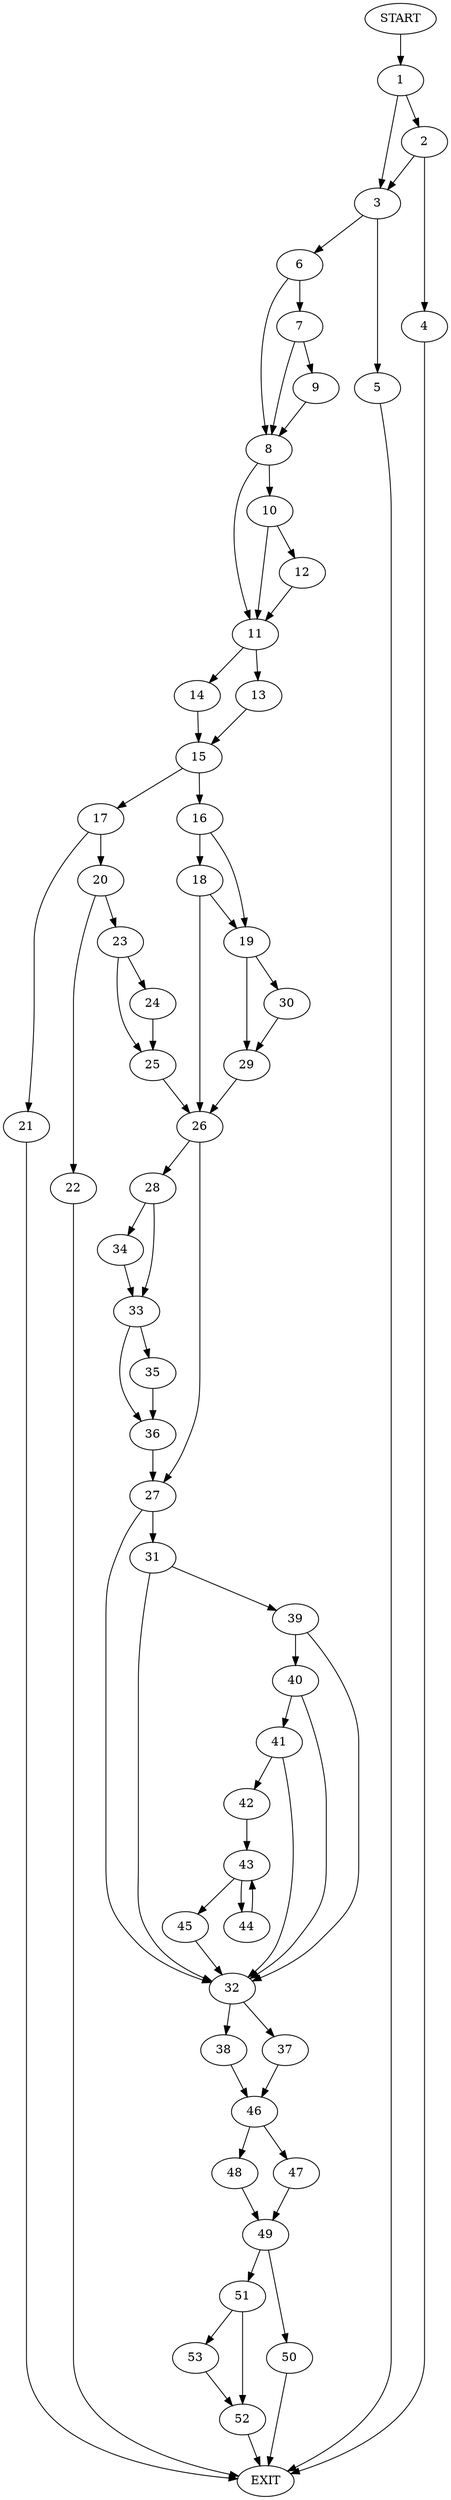 digraph {
0 [label="START"]
54 [label="EXIT"]
0 -> 1
1 -> 2
1 -> 3
2 -> 3
2 -> 4
3 -> 5
3 -> 6
4 -> 54
5 -> 54
6 -> 7
6 -> 8
7 -> 9
7 -> 8
8 -> 10
8 -> 11
9 -> 8
10 -> 12
10 -> 11
11 -> 13
11 -> 14
12 -> 11
13 -> 15
14 -> 15
15 -> 16
15 -> 17
16 -> 18
16 -> 19
17 -> 20
17 -> 21
21 -> 54
20 -> 22
20 -> 23
22 -> 54
23 -> 24
23 -> 25
25 -> 26
24 -> 25
26 -> 27
26 -> 28
18 -> 26
18 -> 19
19 -> 29
19 -> 30
29 -> 26
30 -> 29
27 -> 31
27 -> 32
28 -> 33
28 -> 34
34 -> 33
33 -> 35
33 -> 36
36 -> 27
35 -> 36
32 -> 37
32 -> 38
31 -> 39
31 -> 32
39 -> 40
39 -> 32
40 -> 41
40 -> 32
41 -> 32
41 -> 42
42 -> 43
43 -> 44
43 -> 45
45 -> 32
44 -> 43
38 -> 46
37 -> 46
46 -> 47
46 -> 48
47 -> 49
48 -> 49
49 -> 50
49 -> 51
50 -> 54
51 -> 52
51 -> 53
52 -> 54
53 -> 52
}
